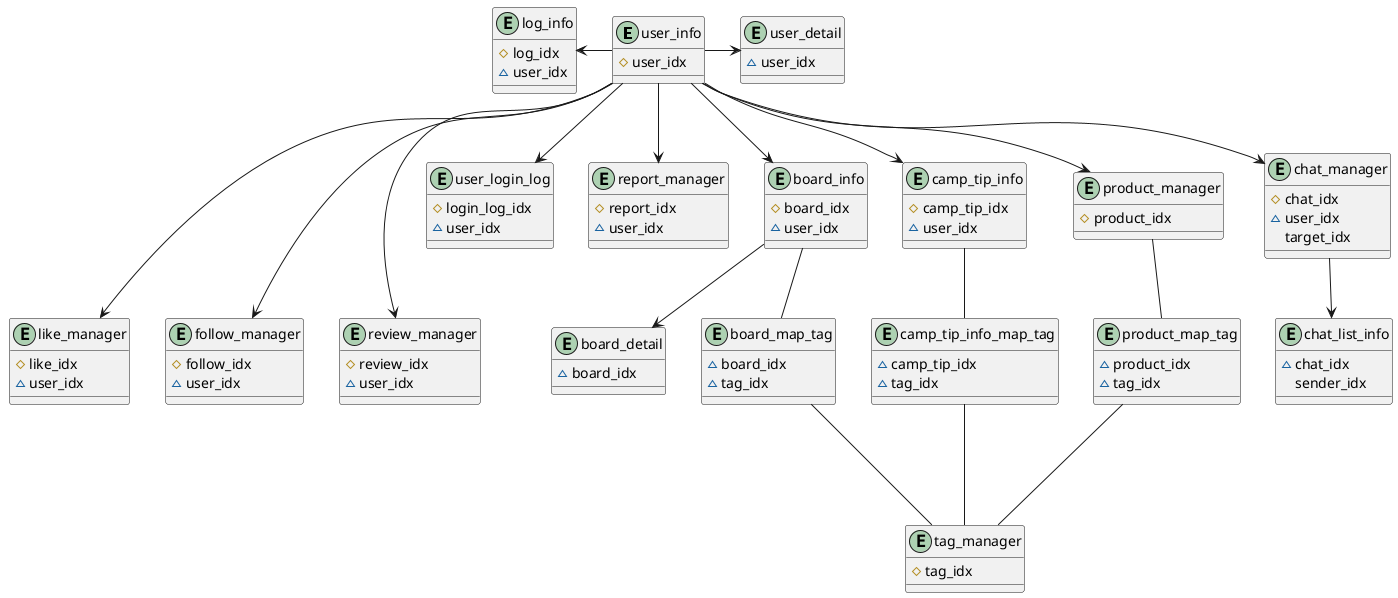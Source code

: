@startuml
entity user_info{
#user_idx
}

entity user_detail{
~user_idx
}

entity like_manager{
#like_idx
~user_idx
}

entity follow_manager{
#follow_idx
~user_idx
}

entity review_manager{
#review_idx
~user_idx
}

entity log_info{
#log_idx
~user_idx
}

entity user_login_log{
#login_log_idx
~user_idx
}

entity report_manager{
#report_idx
~user_idx
}

entity board_info{
#board_idx
~user_idx
}

entity board_detail{
~board_idx

}

entity board_map_tag{
~board_idx
~tag_idx
}

entity camp_tip_info{
#camp_tip_idx
~user_idx
}

entity camp_tip_info_map_tag{
~camp_tip_idx
~tag_idx
}

entity tag_manager{
#tag_idx
}



entity product_manager{
#product_idx
}

entity product_map_tag{
~product_idx
~tag_idx
}

entity chat_manager{
#chat_idx
~user_idx
target_idx
}

entity chat_list_info{
~chat_idx
sender_idx
}

log_info <= user_info
user_info => user_detail

user_info ===> like_manager
user_info ===> follow_manager
user_info ===> review_manager

user_info ==> user_login_log
user_info ==> report_manager
user_info ==> board_info
board_info ==> board_detail


user_info ==> camp_tip_info

user_info ==> chat_manager
chat_manager ==> chat_list_info
user_info ==> product_manager

product_manager == product_map_tag
product_map_tag === tag_manager

camp_tip_info == camp_tip_info_map_tag
camp_tip_info_map_tag === tag_manager

board_info == board_map_tag
board_map_tag === tag_manager





@enduml
